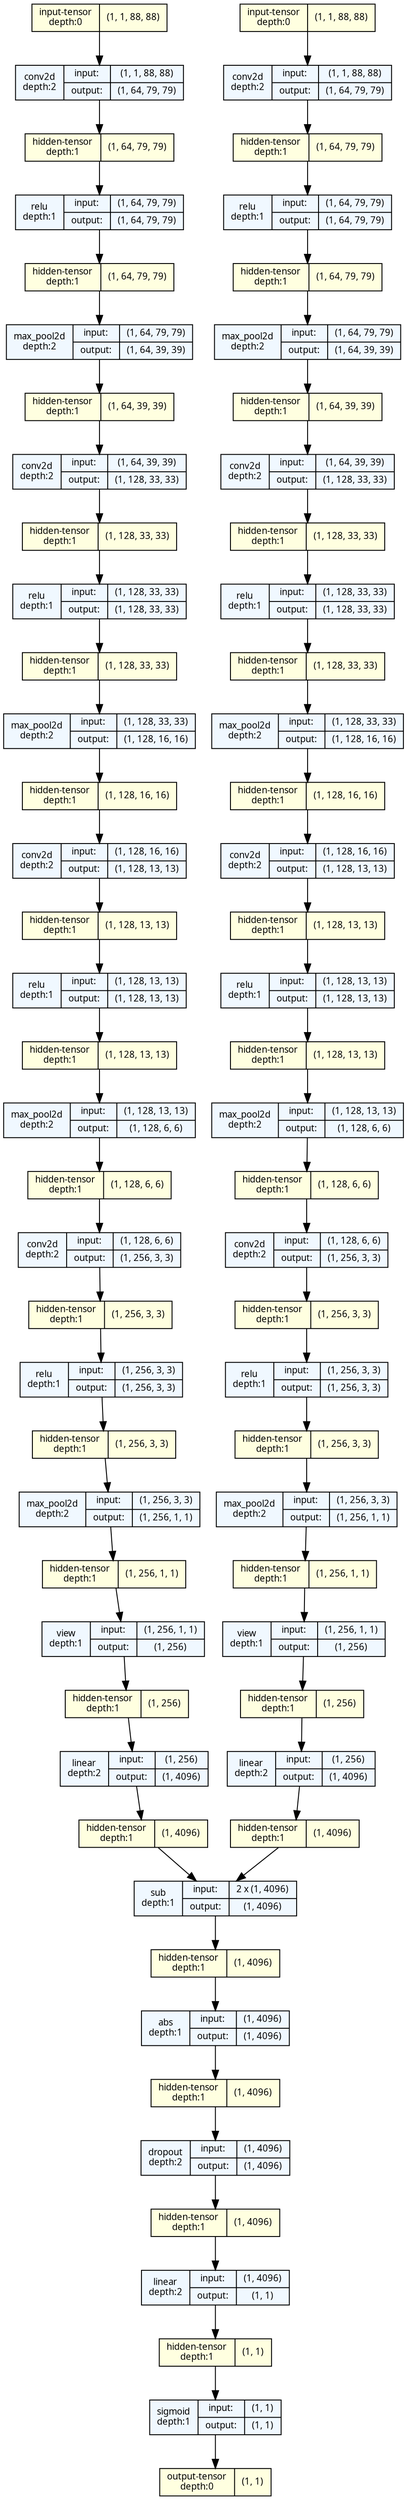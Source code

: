 strict digraph SiameseNets {
	graph [ordering=in size="41.1,41.1"]
	node [align=left fontname="Linux libertine" fontsize=10 height=0.2 ranksep=0.1 shape=record style=filled]
	edge [fontsize=10]
	0 [label="input-tensor&#92;ndepth:0|(1, 1, 88, 88)" fillcolor=lightyellow]
	1 [label="input-tensor&#92;ndepth:0|(1, 1, 88, 88)" fillcolor=lightyellow]
	0 [label="input-tensor&#92;ndepth:0|(1, 1, 88, 88)" fillcolor=lightyellow]
	1 [label="input-tensor&#92;ndepth:0|(1, 1, 88, 88)" fillcolor=lightyellow]
	2 [label="conv2d&#92;ndepth:2|{input:|output:}|{(1, 1, 88, 88)|(1, 64, 79, 79)}" fillcolor=aliceblue]
	3 [label="hidden-tensor&#92;ndepth:1|(1, 64, 79, 79)" fillcolor=lightyellow]
	4 [label="relu&#92;ndepth:1|{input:|output:}|{(1, 64, 79, 79)|(1, 64, 79, 79)}" fillcolor=aliceblue]
	5 [label="hidden-tensor&#92;ndepth:1|(1, 64, 79, 79)" fillcolor=lightyellow]
	6 [label="max_pool2d&#92;ndepth:2|{input:|output:}|{(1, 64, 79, 79)|(1, 64, 39, 39)}" fillcolor=aliceblue]
	7 [label="hidden-tensor&#92;ndepth:1|(1, 64, 39, 39)" fillcolor=lightyellow]
	8 [label="conv2d&#92;ndepth:2|{input:|output:}|{(1, 64, 39, 39)|(1, 128, 33, 33)}" fillcolor=aliceblue]
	9 [label="hidden-tensor&#92;ndepth:1|(1, 128, 33, 33)" fillcolor=lightyellow]
	10 [label="relu&#92;ndepth:1|{input:|output:}|{(1, 128, 33, 33)|(1, 128, 33, 33)}" fillcolor=aliceblue]
	11 [label="hidden-tensor&#92;ndepth:1|(1, 128, 33, 33)" fillcolor=lightyellow]
	12 [label="max_pool2d&#92;ndepth:2|{input:|output:}|{(1, 128, 33, 33)|(1, 128, 16, 16)}" fillcolor=aliceblue]
	13 [label="hidden-tensor&#92;ndepth:1|(1, 128, 16, 16)" fillcolor=lightyellow]
	14 [label="conv2d&#92;ndepth:2|{input:|output:}|{(1, 128, 16, 16)|(1, 128, 13, 13)}" fillcolor=aliceblue]
	15 [label="hidden-tensor&#92;ndepth:1|(1, 128, 13, 13)" fillcolor=lightyellow]
	16 [label="relu&#92;ndepth:1|{input:|output:}|{(1, 128, 13, 13)|(1, 128, 13, 13)}" fillcolor=aliceblue]
	17 [label="hidden-tensor&#92;ndepth:1|(1, 128, 13, 13)" fillcolor=lightyellow]
	18 [label="max_pool2d&#92;ndepth:2|{input:|output:}|{(1, 128, 13, 13)|(1, 128, 6, 6)}" fillcolor=aliceblue]
	19 [label="hidden-tensor&#92;ndepth:1|(1, 128, 6, 6)" fillcolor=lightyellow]
	20 [label="conv2d&#92;ndepth:2|{input:|output:}|{(1, 128, 6, 6)|(1, 256, 3, 3)}" fillcolor=aliceblue]
	21 [label="hidden-tensor&#92;ndepth:1|(1, 256, 3, 3)" fillcolor=lightyellow]
	22 [label="relu&#92;ndepth:1|{input:|output:}|{(1, 256, 3, 3)|(1, 256, 3, 3)}" fillcolor=aliceblue]
	23 [label="hidden-tensor&#92;ndepth:1|(1, 256, 3, 3)" fillcolor=lightyellow]
	24 [label="max_pool2d&#92;ndepth:2|{input:|output:}|{(1, 256, 3, 3)|(1, 256, 1, 1)}" fillcolor=aliceblue]
	25 [label="hidden-tensor&#92;ndepth:1|(1, 256, 1, 1)" fillcolor=lightyellow]
	26 [label="conv2d&#92;ndepth:2|{input:|output:}|{(1, 1, 88, 88)|(1, 64, 79, 79)}" fillcolor=aliceblue]
	27 [label="hidden-tensor&#92;ndepth:1|(1, 64, 79, 79)" fillcolor=lightyellow]
	28 [label="relu&#92;ndepth:1|{input:|output:}|{(1, 64, 79, 79)|(1, 64, 79, 79)}" fillcolor=aliceblue]
	29 [label="hidden-tensor&#92;ndepth:1|(1, 64, 79, 79)" fillcolor=lightyellow]
	30 [label="max_pool2d&#92;ndepth:2|{input:|output:}|{(1, 64, 79, 79)|(1, 64, 39, 39)}" fillcolor=aliceblue]
	31 [label="hidden-tensor&#92;ndepth:1|(1, 64, 39, 39)" fillcolor=lightyellow]
	32 [label="conv2d&#92;ndepth:2|{input:|output:}|{(1, 64, 39, 39)|(1, 128, 33, 33)}" fillcolor=aliceblue]
	33 [label="hidden-tensor&#92;ndepth:1|(1, 128, 33, 33)" fillcolor=lightyellow]
	34 [label="relu&#92;ndepth:1|{input:|output:}|{(1, 128, 33, 33)|(1, 128, 33, 33)}" fillcolor=aliceblue]
	35 [label="hidden-tensor&#92;ndepth:1|(1, 128, 33, 33)" fillcolor=lightyellow]
	36 [label="max_pool2d&#92;ndepth:2|{input:|output:}|{(1, 128, 33, 33)|(1, 128, 16, 16)}" fillcolor=aliceblue]
	37 [label="hidden-tensor&#92;ndepth:1|(1, 128, 16, 16)" fillcolor=lightyellow]
	38 [label="conv2d&#92;ndepth:2|{input:|output:}|{(1, 128, 16, 16)|(1, 128, 13, 13)}" fillcolor=aliceblue]
	39 [label="hidden-tensor&#92;ndepth:1|(1, 128, 13, 13)" fillcolor=lightyellow]
	40 [label="relu&#92;ndepth:1|{input:|output:}|{(1, 128, 13, 13)|(1, 128, 13, 13)}" fillcolor=aliceblue]
	41 [label="hidden-tensor&#92;ndepth:1|(1, 128, 13, 13)" fillcolor=lightyellow]
	42 [label="max_pool2d&#92;ndepth:2|{input:|output:}|{(1, 128, 13, 13)|(1, 128, 6, 6)}" fillcolor=aliceblue]
	43 [label="hidden-tensor&#92;ndepth:1|(1, 128, 6, 6)" fillcolor=lightyellow]
	44 [label="conv2d&#92;ndepth:2|{input:|output:}|{(1, 128, 6, 6)|(1, 256, 3, 3)}" fillcolor=aliceblue]
	45 [label="hidden-tensor&#92;ndepth:1|(1, 256, 3, 3)" fillcolor=lightyellow]
	46 [label="relu&#92;ndepth:1|{input:|output:}|{(1, 256, 3, 3)|(1, 256, 3, 3)}" fillcolor=aliceblue]
	47 [label="hidden-tensor&#92;ndepth:1|(1, 256, 3, 3)" fillcolor=lightyellow]
	48 [label="max_pool2d&#92;ndepth:2|{input:|output:}|{(1, 256, 3, 3)|(1, 256, 1, 1)}" fillcolor=aliceblue]
	49 [label="hidden-tensor&#92;ndepth:1|(1, 256, 1, 1)" fillcolor=lightyellow]
	50 [label="view&#92;ndepth:1|{input:|output:}|{(1, 256, 1, 1)|(1, 256)}" fillcolor=aliceblue]
	51 [label="hidden-tensor&#92;ndepth:1|(1, 256)" fillcolor=lightyellow]
	52 [label="view&#92;ndepth:1|{input:|output:}|{(1, 256, 1, 1)|(1, 256)}" fillcolor=aliceblue]
	53 [label="hidden-tensor&#92;ndepth:1|(1, 256)" fillcolor=lightyellow]
	54 [label="linear&#92;ndepth:2|{input:|output:}|{(1, 256)|(1, 4096)}" fillcolor=aliceblue]
	55 [label="hidden-tensor&#92;ndepth:1|(1, 4096)" fillcolor=lightyellow]
	56 [label="linear&#92;ndepth:2|{input:|output:}|{(1, 256)|(1, 4096)}" fillcolor=aliceblue]
	57 [label="hidden-tensor&#92;ndepth:1|(1, 4096)" fillcolor=lightyellow]
	58 [label="sub&#92;ndepth:1|{input:|output:}|{2 x (1, 4096)|(1, 4096)}" fillcolor=aliceblue]
	59 [label="hidden-tensor&#92;ndepth:1|(1, 4096)" fillcolor=lightyellow]
	60 [label="abs&#92;ndepth:1|{input:|output:}|{(1, 4096)|(1, 4096)}" fillcolor=aliceblue]
	61 [label="hidden-tensor&#92;ndepth:1|(1, 4096)" fillcolor=lightyellow]
	62 [label="dropout&#92;ndepth:2|{input:|output:}|{(1, 4096)|(1, 4096)}" fillcolor=aliceblue]
	63 [label="hidden-tensor&#92;ndepth:1|(1, 4096)" fillcolor=lightyellow]
	64 [label="linear&#92;ndepth:2|{input:|output:}|{(1, 4096)|(1, 1)}" fillcolor=aliceblue]
	65 [label="hidden-tensor&#92;ndepth:1|(1, 1)" fillcolor=lightyellow]
	66 [label="sigmoid&#92;ndepth:1|{input:|output:}|{(1, 1)|(1, 1)}" fillcolor=aliceblue]
	67 [label="output-tensor&#92;ndepth:0|(1, 1)" fillcolor=lightyellow]
	0 -> 2
	3 -> 4
	2 -> 3
	4 -> 5
	5 -> 6
	6 -> 7
	7 -> 8
	9 -> 10
	8 -> 9
	10 -> 11
	11 -> 12
	12 -> 13
	13 -> 14
	15 -> 16
	14 -> 15
	16 -> 17
	17 -> 18
	18 -> 19
	19 -> 20
	21 -> 22
	20 -> 21
	22 -> 23
	23 -> 24
	25 -> 50
	24 -> 25
	1 -> 26
	27 -> 28
	26 -> 27
	28 -> 29
	29 -> 30
	30 -> 31
	31 -> 32
	33 -> 34
	32 -> 33
	34 -> 35
	35 -> 36
	36 -> 37
	37 -> 38
	39 -> 40
	38 -> 39
	40 -> 41
	41 -> 42
	42 -> 43
	43 -> 44
	45 -> 46
	44 -> 45
	46 -> 47
	47 -> 48
	49 -> 52
	48 -> 49
	50 -> 51
	52 -> 53
	51 -> 54
	55 -> 58
	54 -> 55
	53 -> 56
	57 -> 58
	56 -> 57
	59 -> 60
	58 -> 59
	60 -> 61
	61 -> 62
	62 -> 63
	63 -> 64
	65 -> 66
	64 -> 65
	66 -> 67
}
